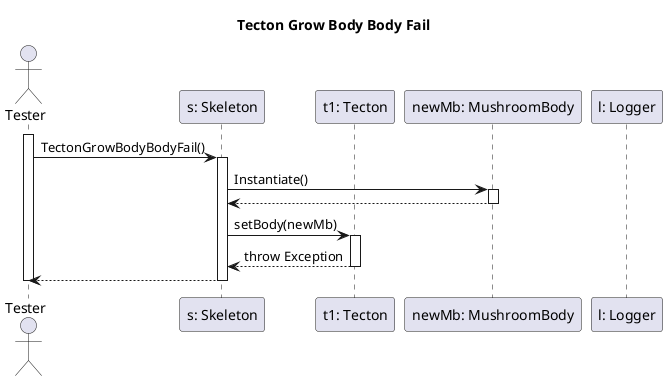 @startuml tectonGrowBodyTest

title Tecton Grow Body Body Fail

actor "Tester" as ts
participant "s: Skeleton" as s
participant "t1: Tecton" as t1
participant "newMb: MushroomBody" as newMb
participant "l: Logger" as l

activate ts

ts -> s: TectonGrowBodyBodyFail()
activate s

s -> newMb: Instantiate()
activate newMb
s <-- newMb
deactivate newMb

s -> t1: setBody(newMb)
activate t1

s <-- t1: throw Exception
deactivate t1

ts <-- s
deactivate s

deactivate ts

@enduml